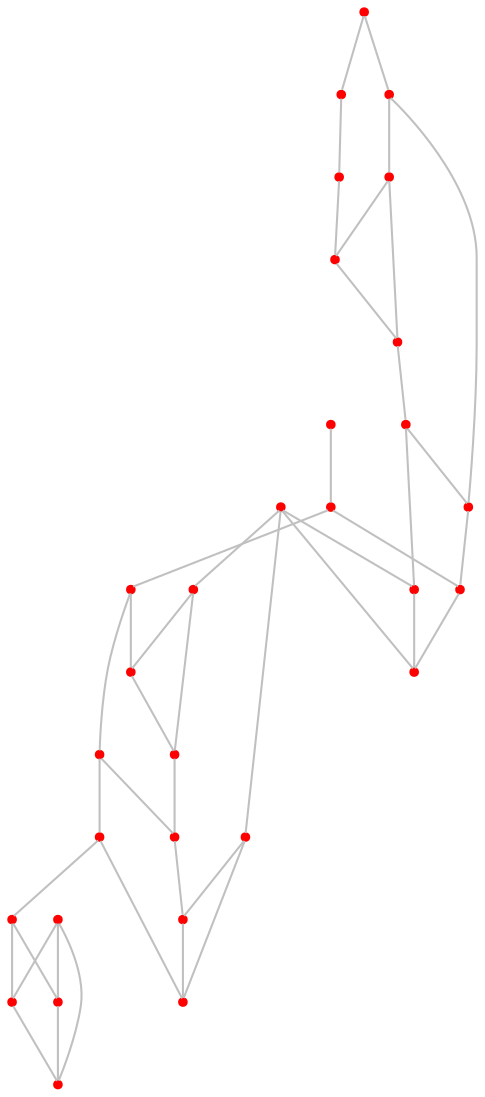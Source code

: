 graph {
	0 [color=red shape=point]
	1 [color=red shape=point]
	2 [color=red shape=point]
	3 [color=red shape=point]
	4 [color=red shape=point]
	5 [color=red shape=point]
	6 [color=red shape=point]
	7 [color=red shape=point]
	8 [color=red shape=point]
	9 [color=red shape=point]
	10 [color=red shape=point]
	11 [color=red shape=point]
	12 [color=red shape=point]
	13 [color=red shape=point]
	14 [color=red shape=point]
	15 [color=red shape=point]
	16 [color=red shape=point]
	17 [color=red shape=point]
	18 [color=red shape=point]
	19 [color=red shape=point]
	20 [color=red shape=point]
	21 [color=red shape=point]
	22 [color=red shape=point]
	23 [color=red shape=point]
	24 [color=red shape=point]
	25 [color=red shape=point]
	26 [color=red shape=point]
	27 [color=red shape=point]
	28 [color=red shape=point]
	29 [color=red shape=point]
	1 -- 0 [color=gray]
	2 -- 0 [color=gray]
	3 -- 2 [color=gray]
	3 -- 1 [color=gray]
	3 -- 0 [color=gray]
	4 -- 1 [color=gray]
	4 -- 2 [color=gray]
	6 -- 5 [color=gray]
	6 -- 4 [color=gray]
	7 -- 5 [color=gray]
	8 -- 5 [color=gray]
	8 -- 7 [color=gray]
	9 -- 7 [color=gray]
	10 -- 9 [color=gray]
	10 -- 6 [color=gray]
	11 -- 9 [color=gray]
	12 -- 11 [color=gray]
	13 -- 12 [color=gray]
	13 -- 10 [color=gray]
	14 -- 11 [color=gray]
	14 -- 12 [color=gray]
	16 -- 15 [color=gray]
	17 -- 15 [color=gray]
	17 -- 16 [color=gray]
	17 -- 14 [color=gray]
	17 -- 8 [color=gray]
	18 -- 15 [color=gray]
	19 -- 18 [color=gray]
	20 -- 18 [color=gray]
	20 -- 13 [color=gray]
	21 -- 19 [color=gray]
	21 -- 16 [color=gray]
	22 -- 21 [color=gray]
	23 -- 22 [color=gray]
	24 -- 23 [color=gray]
	24 -- 22 [color=gray]
	25 -- 23 [color=gray]
	26 -- 24 [color=gray]
	26 -- 19 [color=gray]
	27 -- 25 [color=gray]
	28 -- 27 [color=gray]
	28 -- 26 [color=gray]
	29 -- 20 [color=gray]
}
